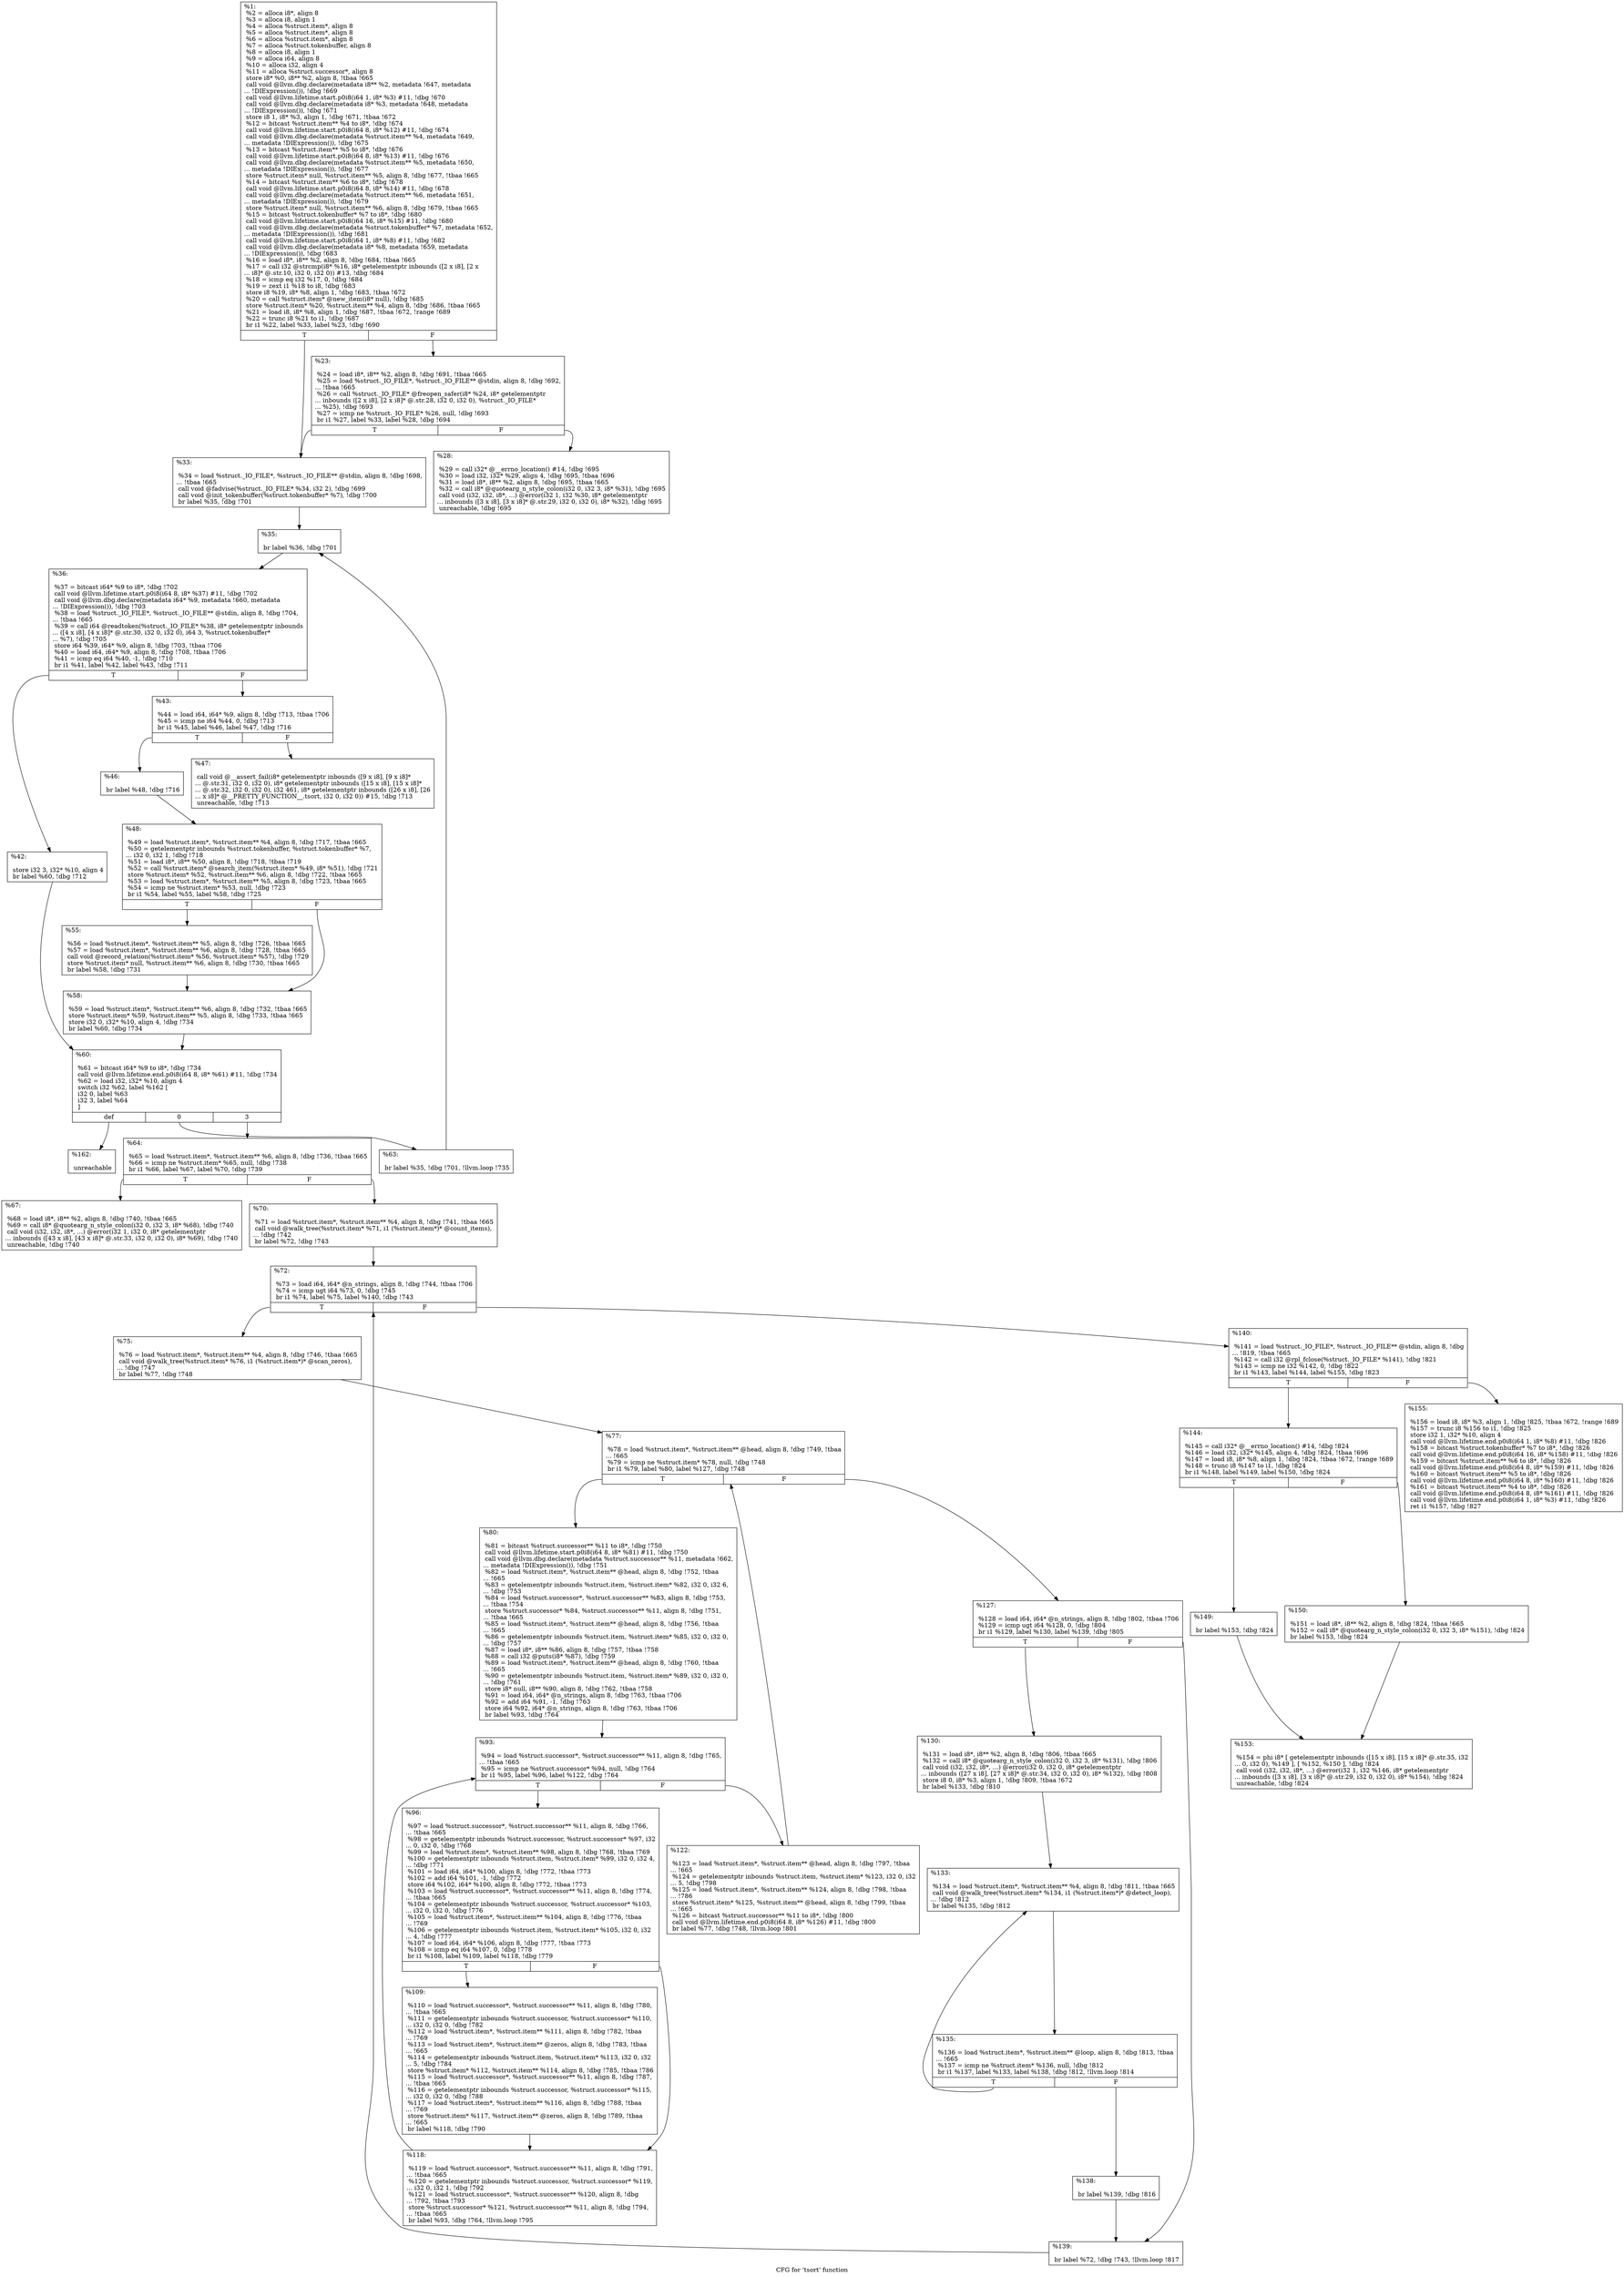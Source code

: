 digraph "CFG for 'tsort' function" {
	label="CFG for 'tsort' function";

	Node0x1b8fa80 [shape=record,label="{%1:\l  %2 = alloca i8*, align 8\l  %3 = alloca i8, align 1\l  %4 = alloca %struct.item*, align 8\l  %5 = alloca %struct.item*, align 8\l  %6 = alloca %struct.item*, align 8\l  %7 = alloca %struct.tokenbuffer, align 8\l  %8 = alloca i8, align 1\l  %9 = alloca i64, align 8\l  %10 = alloca i32, align 4\l  %11 = alloca %struct.successor*, align 8\l  store i8* %0, i8** %2, align 8, !tbaa !665\l  call void @llvm.dbg.declare(metadata i8** %2, metadata !647, metadata\l... !DIExpression()), !dbg !669\l  call void @llvm.lifetime.start.p0i8(i64 1, i8* %3) #11, !dbg !670\l  call void @llvm.dbg.declare(metadata i8* %3, metadata !648, metadata\l... !DIExpression()), !dbg !671\l  store i8 1, i8* %3, align 1, !dbg !671, !tbaa !672\l  %12 = bitcast %struct.item** %4 to i8*, !dbg !674\l  call void @llvm.lifetime.start.p0i8(i64 8, i8* %12) #11, !dbg !674\l  call void @llvm.dbg.declare(metadata %struct.item** %4, metadata !649,\l... metadata !DIExpression()), !dbg !675\l  %13 = bitcast %struct.item** %5 to i8*, !dbg !676\l  call void @llvm.lifetime.start.p0i8(i64 8, i8* %13) #11, !dbg !676\l  call void @llvm.dbg.declare(metadata %struct.item** %5, metadata !650,\l... metadata !DIExpression()), !dbg !677\l  store %struct.item* null, %struct.item** %5, align 8, !dbg !677, !tbaa !665\l  %14 = bitcast %struct.item** %6 to i8*, !dbg !678\l  call void @llvm.lifetime.start.p0i8(i64 8, i8* %14) #11, !dbg !678\l  call void @llvm.dbg.declare(metadata %struct.item** %6, metadata !651,\l... metadata !DIExpression()), !dbg !679\l  store %struct.item* null, %struct.item** %6, align 8, !dbg !679, !tbaa !665\l  %15 = bitcast %struct.tokenbuffer* %7 to i8*, !dbg !680\l  call void @llvm.lifetime.start.p0i8(i64 16, i8* %15) #11, !dbg !680\l  call void @llvm.dbg.declare(metadata %struct.tokenbuffer* %7, metadata !652,\l... metadata !DIExpression()), !dbg !681\l  call void @llvm.lifetime.start.p0i8(i64 1, i8* %8) #11, !dbg !682\l  call void @llvm.dbg.declare(metadata i8* %8, metadata !659, metadata\l... !DIExpression()), !dbg !683\l  %16 = load i8*, i8** %2, align 8, !dbg !684, !tbaa !665\l  %17 = call i32 @strcmp(i8* %16, i8* getelementptr inbounds ([2 x i8], [2 x\l... i8]* @.str.10, i32 0, i32 0)) #13, !dbg !684\l  %18 = icmp eq i32 %17, 0, !dbg !684\l  %19 = zext i1 %18 to i8, !dbg !683\l  store i8 %19, i8* %8, align 1, !dbg !683, !tbaa !672\l  %20 = call %struct.item* @new_item(i8* null), !dbg !685\l  store %struct.item* %20, %struct.item** %4, align 8, !dbg !686, !tbaa !665\l  %21 = load i8, i8* %8, align 1, !dbg !687, !tbaa !672, !range !689\l  %22 = trunc i8 %21 to i1, !dbg !687\l  br i1 %22, label %33, label %23, !dbg !690\l|{<s0>T|<s1>F}}"];
	Node0x1b8fa80:s0 -> Node0x1b82d60;
	Node0x1b8fa80:s1 -> Node0x1b82cc0;
	Node0x1b82cc0 [shape=record,label="{%23:\l\l  %24 = load i8*, i8** %2, align 8, !dbg !691, !tbaa !665\l  %25 = load %struct._IO_FILE*, %struct._IO_FILE** @stdin, align 8, !dbg !692,\l... !tbaa !665\l  %26 = call %struct._IO_FILE* @freopen_safer(i8* %24, i8* getelementptr\l... inbounds ([2 x i8], [2 x i8]* @.str.28, i32 0, i32 0), %struct._IO_FILE*\l... %25), !dbg !693\l  %27 = icmp ne %struct._IO_FILE* %26, null, !dbg !693\l  br i1 %27, label %33, label %28, !dbg !694\l|{<s0>T|<s1>F}}"];
	Node0x1b82cc0:s0 -> Node0x1b82d60;
	Node0x1b82cc0:s1 -> Node0x1b82d10;
	Node0x1b82d10 [shape=record,label="{%28:\l\l  %29 = call i32* @__errno_location() #14, !dbg !695\l  %30 = load i32, i32* %29, align 4, !dbg !695, !tbaa !696\l  %31 = load i8*, i8** %2, align 8, !dbg !695, !tbaa !665\l  %32 = call i8* @quotearg_n_style_colon(i32 0, i32 3, i8* %31), !dbg !695\l  call void (i32, i32, i8*, ...) @error(i32 1, i32 %30, i8* getelementptr\l... inbounds ([3 x i8], [3 x i8]* @.str.29, i32 0, i32 0), i8* %32), !dbg !695\l  unreachable, !dbg !695\l}"];
	Node0x1b82d60 [shape=record,label="{%33:\l\l  %34 = load %struct._IO_FILE*, %struct._IO_FILE** @stdin, align 8, !dbg !698,\l... !tbaa !665\l  call void @fadvise(%struct._IO_FILE* %34, i32 2), !dbg !699\l  call void @init_tokenbuffer(%struct.tokenbuffer* %7), !dbg !700\l  br label %35, !dbg !701\l}"];
	Node0x1b82d60 -> Node0x1b82db0;
	Node0x1b82db0 [shape=record,label="{%35:\l\l  br label %36, !dbg !701\l}"];
	Node0x1b82db0 -> Node0x1b82e00;
	Node0x1b82e00 [shape=record,label="{%36:\l\l  %37 = bitcast i64* %9 to i8*, !dbg !702\l  call void @llvm.lifetime.start.p0i8(i64 8, i8* %37) #11, !dbg !702\l  call void @llvm.dbg.declare(metadata i64* %9, metadata !660, metadata\l... !DIExpression()), !dbg !703\l  %38 = load %struct._IO_FILE*, %struct._IO_FILE** @stdin, align 8, !dbg !704,\l... !tbaa !665\l  %39 = call i64 @readtoken(%struct._IO_FILE* %38, i8* getelementptr inbounds\l... ([4 x i8], [4 x i8]* @.str.30, i32 0, i32 0), i64 3, %struct.tokenbuffer*\l... %7), !dbg !705\l  store i64 %39, i64* %9, align 8, !dbg !703, !tbaa !706\l  %40 = load i64, i64* %9, align 8, !dbg !708, !tbaa !706\l  %41 = icmp eq i64 %40, -1, !dbg !710\l  br i1 %41, label %42, label %43, !dbg !711\l|{<s0>T|<s1>F}}"];
	Node0x1b82e00:s0 -> Node0x1b82e50;
	Node0x1b82e00:s1 -> Node0x1b82ea0;
	Node0x1b82e50 [shape=record,label="{%42:\l\l  store i32 3, i32* %10, align 4\l  br label %60, !dbg !712\l}"];
	Node0x1b82e50 -> Node0x1b83080;
	Node0x1b82ea0 [shape=record,label="{%43:\l\l  %44 = load i64, i64* %9, align 8, !dbg !713, !tbaa !706\l  %45 = icmp ne i64 %44, 0, !dbg !713\l  br i1 %45, label %46, label %47, !dbg !716\l|{<s0>T|<s1>F}}"];
	Node0x1b82ea0:s0 -> Node0x1b82ef0;
	Node0x1b82ea0:s1 -> Node0x1b82f40;
	Node0x1b82ef0 [shape=record,label="{%46:\l\l  br label %48, !dbg !716\l}"];
	Node0x1b82ef0 -> Node0x1b82f90;
	Node0x1b82f40 [shape=record,label="{%47:\l\l  call void @__assert_fail(i8* getelementptr inbounds ([9 x i8], [9 x i8]*\l... @.str.31, i32 0, i32 0), i8* getelementptr inbounds ([15 x i8], [15 x i8]*\l... @.str.32, i32 0, i32 0), i32 461, i8* getelementptr inbounds ([26 x i8], [26\l... x i8]* @__PRETTY_FUNCTION__.tsort, i32 0, i32 0)) #15, !dbg !713\l  unreachable, !dbg !713\l}"];
	Node0x1b82f90 [shape=record,label="{%48:\l\l  %49 = load %struct.item*, %struct.item** %4, align 8, !dbg !717, !tbaa !665\l  %50 = getelementptr inbounds %struct.tokenbuffer, %struct.tokenbuffer* %7,\l... i32 0, i32 1, !dbg !718\l  %51 = load i8*, i8** %50, align 8, !dbg !718, !tbaa !719\l  %52 = call %struct.item* @search_item(%struct.item* %49, i8* %51), !dbg !721\l  store %struct.item* %52, %struct.item** %6, align 8, !dbg !722, !tbaa !665\l  %53 = load %struct.item*, %struct.item** %5, align 8, !dbg !723, !tbaa !665\l  %54 = icmp ne %struct.item* %53, null, !dbg !723\l  br i1 %54, label %55, label %58, !dbg !725\l|{<s0>T|<s1>F}}"];
	Node0x1b82f90:s0 -> Node0x1b82fe0;
	Node0x1b82f90:s1 -> Node0x1b83030;
	Node0x1b82fe0 [shape=record,label="{%55:\l\l  %56 = load %struct.item*, %struct.item** %5, align 8, !dbg !726, !tbaa !665\l  %57 = load %struct.item*, %struct.item** %6, align 8, !dbg !728, !tbaa !665\l  call void @record_relation(%struct.item* %56, %struct.item* %57), !dbg !729\l  store %struct.item* null, %struct.item** %6, align 8, !dbg !730, !tbaa !665\l  br label %58, !dbg !731\l}"];
	Node0x1b82fe0 -> Node0x1b83030;
	Node0x1b83030 [shape=record,label="{%58:\l\l  %59 = load %struct.item*, %struct.item** %6, align 8, !dbg !732, !tbaa !665\l  store %struct.item* %59, %struct.item** %5, align 8, !dbg !733, !tbaa !665\l  store i32 0, i32* %10, align 4, !dbg !734\l  br label %60, !dbg !734\l}"];
	Node0x1b83030 -> Node0x1b83080;
	Node0x1b83080 [shape=record,label="{%60:\l\l  %61 = bitcast i64* %9 to i8*, !dbg !734\l  call void @llvm.lifetime.end.p0i8(i64 8, i8* %61) #11, !dbg !734\l  %62 = load i32, i32* %10, align 4\l  switch i32 %62, label %162 [\l    i32 0, label %63\l    i32 3, label %64\l  ]\l|{<s0>def|<s1>0|<s2>3}}"];
	Node0x1b83080:s0 -> Node0x1b838a0;
	Node0x1b83080:s1 -> Node0x1b830d0;
	Node0x1b83080:s2 -> Node0x1b83120;
	Node0x1b830d0 [shape=record,label="{%63:\l\l  br label %35, !dbg !701, !llvm.loop !735\l}"];
	Node0x1b830d0 -> Node0x1b82db0;
	Node0x1b83120 [shape=record,label="{%64:\l\l  %65 = load %struct.item*, %struct.item** %6, align 8, !dbg !736, !tbaa !665\l  %66 = icmp ne %struct.item* %65, null, !dbg !738\l  br i1 %66, label %67, label %70, !dbg !739\l|{<s0>T|<s1>F}}"];
	Node0x1b83120:s0 -> Node0x1b83170;
	Node0x1b83120:s1 -> Node0x1b831c0;
	Node0x1b83170 [shape=record,label="{%67:\l\l  %68 = load i8*, i8** %2, align 8, !dbg !740, !tbaa !665\l  %69 = call i8* @quotearg_n_style_colon(i32 0, i32 3, i8* %68), !dbg !740\l  call void (i32, i32, i8*, ...) @error(i32 1, i32 0, i8* getelementptr\l... inbounds ([43 x i8], [43 x i8]* @.str.33, i32 0, i32 0), i8* %69), !dbg !740\l  unreachable, !dbg !740\l}"];
	Node0x1b831c0 [shape=record,label="{%70:\l\l  %71 = load %struct.item*, %struct.item** %4, align 8, !dbg !741, !tbaa !665\l  call void @walk_tree(%struct.item* %71, i1 (%struct.item*)* @count_items),\l... !dbg !742\l  br label %72, !dbg !743\l}"];
	Node0x1b831c0 -> Node0x1b83210;
	Node0x1b83210 [shape=record,label="{%72:\l\l  %73 = load i64, i64* @n_strings, align 8, !dbg !744, !tbaa !706\l  %74 = icmp ugt i64 %73, 0, !dbg !745\l  br i1 %74, label %75, label %140, !dbg !743\l|{<s0>T|<s1>F}}"];
	Node0x1b83210:s0 -> Node0x1b83260;
	Node0x1b83210:s1 -> Node0x1b836c0;
	Node0x1b83260 [shape=record,label="{%75:\l\l  %76 = load %struct.item*, %struct.item** %4, align 8, !dbg !746, !tbaa !665\l  call void @walk_tree(%struct.item* %76, i1 (%struct.item*)* @scan_zeros),\l... !dbg !747\l  br label %77, !dbg !748\l}"];
	Node0x1b83260 -> Node0x1b832b0;
	Node0x1b832b0 [shape=record,label="{%77:\l\l  %78 = load %struct.item*, %struct.item** @head, align 8, !dbg !749, !tbaa\l... !665\l  %79 = icmp ne %struct.item* %78, null, !dbg !748\l  br i1 %79, label %80, label %127, !dbg !748\l|{<s0>T|<s1>F}}"];
	Node0x1b832b0:s0 -> Node0x1b83300;
	Node0x1b832b0:s1 -> Node0x1b834e0;
	Node0x1b83300 [shape=record,label="{%80:\l\l  %81 = bitcast %struct.successor** %11 to i8*, !dbg !750\l  call void @llvm.lifetime.start.p0i8(i64 8, i8* %81) #11, !dbg !750\l  call void @llvm.dbg.declare(metadata %struct.successor** %11, metadata !662,\l... metadata !DIExpression()), !dbg !751\l  %82 = load %struct.item*, %struct.item** @head, align 8, !dbg !752, !tbaa\l... !665\l  %83 = getelementptr inbounds %struct.item, %struct.item* %82, i32 0, i32 6,\l... !dbg !753\l  %84 = load %struct.successor*, %struct.successor** %83, align 8, !dbg !753,\l... !tbaa !754\l  store %struct.successor* %84, %struct.successor** %11, align 8, !dbg !751,\l... !tbaa !665\l  %85 = load %struct.item*, %struct.item** @head, align 8, !dbg !756, !tbaa\l... !665\l  %86 = getelementptr inbounds %struct.item, %struct.item* %85, i32 0, i32 0,\l... !dbg !757\l  %87 = load i8*, i8** %86, align 8, !dbg !757, !tbaa !758\l  %88 = call i32 @puts(i8* %87), !dbg !759\l  %89 = load %struct.item*, %struct.item** @head, align 8, !dbg !760, !tbaa\l... !665\l  %90 = getelementptr inbounds %struct.item, %struct.item* %89, i32 0, i32 0,\l... !dbg !761\l  store i8* null, i8** %90, align 8, !dbg !762, !tbaa !758\l  %91 = load i64, i64* @n_strings, align 8, !dbg !763, !tbaa !706\l  %92 = add i64 %91, -1, !dbg !763\l  store i64 %92, i64* @n_strings, align 8, !dbg !763, !tbaa !706\l  br label %93, !dbg !764\l}"];
	Node0x1b83300 -> Node0x1b83350;
	Node0x1b83350 [shape=record,label="{%93:\l\l  %94 = load %struct.successor*, %struct.successor** %11, align 8, !dbg !765,\l... !tbaa !665\l  %95 = icmp ne %struct.successor* %94, null, !dbg !764\l  br i1 %95, label %96, label %122, !dbg !764\l|{<s0>T|<s1>F}}"];
	Node0x1b83350:s0 -> Node0x1b833a0;
	Node0x1b83350:s1 -> Node0x1b83490;
	Node0x1b833a0 [shape=record,label="{%96:\l\l  %97 = load %struct.successor*, %struct.successor** %11, align 8, !dbg !766,\l... !tbaa !665\l  %98 = getelementptr inbounds %struct.successor, %struct.successor* %97, i32\l... 0, i32 0, !dbg !768\l  %99 = load %struct.item*, %struct.item** %98, align 8, !dbg !768, !tbaa !769\l  %100 = getelementptr inbounds %struct.item, %struct.item* %99, i32 0, i32 4,\l... !dbg !771\l  %101 = load i64, i64* %100, align 8, !dbg !772, !tbaa !773\l  %102 = add i64 %101, -1, !dbg !772\l  store i64 %102, i64* %100, align 8, !dbg !772, !tbaa !773\l  %103 = load %struct.successor*, %struct.successor** %11, align 8, !dbg !774,\l... !tbaa !665\l  %104 = getelementptr inbounds %struct.successor, %struct.successor* %103,\l... i32 0, i32 0, !dbg !776\l  %105 = load %struct.item*, %struct.item** %104, align 8, !dbg !776, !tbaa\l... !769\l  %106 = getelementptr inbounds %struct.item, %struct.item* %105, i32 0, i32\l... 4, !dbg !777\l  %107 = load i64, i64* %106, align 8, !dbg !777, !tbaa !773\l  %108 = icmp eq i64 %107, 0, !dbg !778\l  br i1 %108, label %109, label %118, !dbg !779\l|{<s0>T|<s1>F}}"];
	Node0x1b833a0:s0 -> Node0x1b833f0;
	Node0x1b833a0:s1 -> Node0x1b83440;
	Node0x1b833f0 [shape=record,label="{%109:\l\l  %110 = load %struct.successor*, %struct.successor** %11, align 8, !dbg !780,\l... !tbaa !665\l  %111 = getelementptr inbounds %struct.successor, %struct.successor* %110,\l... i32 0, i32 0, !dbg !782\l  %112 = load %struct.item*, %struct.item** %111, align 8, !dbg !782, !tbaa\l... !769\l  %113 = load %struct.item*, %struct.item** @zeros, align 8, !dbg !783, !tbaa\l... !665\l  %114 = getelementptr inbounds %struct.item, %struct.item* %113, i32 0, i32\l... 5, !dbg !784\l  store %struct.item* %112, %struct.item** %114, align 8, !dbg !785, !tbaa !786\l  %115 = load %struct.successor*, %struct.successor** %11, align 8, !dbg !787,\l... !tbaa !665\l  %116 = getelementptr inbounds %struct.successor, %struct.successor* %115,\l... i32 0, i32 0, !dbg !788\l  %117 = load %struct.item*, %struct.item** %116, align 8, !dbg !788, !tbaa\l... !769\l  store %struct.item* %117, %struct.item** @zeros, align 8, !dbg !789, !tbaa\l... !665\l  br label %118, !dbg !790\l}"];
	Node0x1b833f0 -> Node0x1b83440;
	Node0x1b83440 [shape=record,label="{%118:\l\l  %119 = load %struct.successor*, %struct.successor** %11, align 8, !dbg !791,\l... !tbaa !665\l  %120 = getelementptr inbounds %struct.successor, %struct.successor* %119,\l... i32 0, i32 1, !dbg !792\l  %121 = load %struct.successor*, %struct.successor** %120, align 8, !dbg\l... !792, !tbaa !793\l  store %struct.successor* %121, %struct.successor** %11, align 8, !dbg !794,\l... !tbaa !665\l  br label %93, !dbg !764, !llvm.loop !795\l}"];
	Node0x1b83440 -> Node0x1b83350;
	Node0x1b83490 [shape=record,label="{%122:\l\l  %123 = load %struct.item*, %struct.item** @head, align 8, !dbg !797, !tbaa\l... !665\l  %124 = getelementptr inbounds %struct.item, %struct.item* %123, i32 0, i32\l... 5, !dbg !798\l  %125 = load %struct.item*, %struct.item** %124, align 8, !dbg !798, !tbaa\l... !786\l  store %struct.item* %125, %struct.item** @head, align 8, !dbg !799, !tbaa\l... !665\l  %126 = bitcast %struct.successor** %11 to i8*, !dbg !800\l  call void @llvm.lifetime.end.p0i8(i64 8, i8* %126) #11, !dbg !800\l  br label %77, !dbg !748, !llvm.loop !801\l}"];
	Node0x1b83490 -> Node0x1b832b0;
	Node0x1b834e0 [shape=record,label="{%127:\l\l  %128 = load i64, i64* @n_strings, align 8, !dbg !802, !tbaa !706\l  %129 = icmp ugt i64 %128, 0, !dbg !804\l  br i1 %129, label %130, label %139, !dbg !805\l|{<s0>T|<s1>F}}"];
	Node0x1b834e0:s0 -> Node0x1b83530;
	Node0x1b834e0:s1 -> Node0x1b83670;
	Node0x1b83530 [shape=record,label="{%130:\l\l  %131 = load i8*, i8** %2, align 8, !dbg !806, !tbaa !665\l  %132 = call i8* @quotearg_n_style_colon(i32 0, i32 3, i8* %131), !dbg !806\l  call void (i32, i32, i8*, ...) @error(i32 0, i32 0, i8* getelementptr\l... inbounds ([27 x i8], [27 x i8]* @.str.34, i32 0, i32 0), i8* %132), !dbg !808\l  store i8 0, i8* %3, align 1, !dbg !809, !tbaa !672\l  br label %133, !dbg !810\l}"];
	Node0x1b83530 -> Node0x1b83580;
	Node0x1b83580 [shape=record,label="{%133:\l\l  %134 = load %struct.item*, %struct.item** %4, align 8, !dbg !811, !tbaa !665\l  call void @walk_tree(%struct.item* %134, i1 (%struct.item*)* @detect_loop),\l... !dbg !812\l  br label %135, !dbg !812\l}"];
	Node0x1b83580 -> Node0x1b835d0;
	Node0x1b835d0 [shape=record,label="{%135:\l\l  %136 = load %struct.item*, %struct.item** @loop, align 8, !dbg !813, !tbaa\l... !665\l  %137 = icmp ne %struct.item* %136, null, !dbg !812\l  br i1 %137, label %133, label %138, !dbg !812, !llvm.loop !814\l|{<s0>T|<s1>F}}"];
	Node0x1b835d0:s0 -> Node0x1b83580;
	Node0x1b835d0:s1 -> Node0x1b83620;
	Node0x1b83620 [shape=record,label="{%138:\l\l  br label %139, !dbg !816\l}"];
	Node0x1b83620 -> Node0x1b83670;
	Node0x1b83670 [shape=record,label="{%139:\l\l  br label %72, !dbg !743, !llvm.loop !817\l}"];
	Node0x1b83670 -> Node0x1b83210;
	Node0x1b836c0 [shape=record,label="{%140:\l\l  %141 = load %struct._IO_FILE*, %struct._IO_FILE** @stdin, align 8, !dbg\l... !819, !tbaa !665\l  %142 = call i32 @rpl_fclose(%struct._IO_FILE* %141), !dbg !821\l  %143 = icmp ne i32 %142, 0, !dbg !822\l  br i1 %143, label %144, label %155, !dbg !823\l|{<s0>T|<s1>F}}"];
	Node0x1b836c0:s0 -> Node0x1b83710;
	Node0x1b836c0:s1 -> Node0x1b83850;
	Node0x1b83710 [shape=record,label="{%144:\l\l  %145 = call i32* @__errno_location() #14, !dbg !824\l  %146 = load i32, i32* %145, align 4, !dbg !824, !tbaa !696\l  %147 = load i8, i8* %8, align 1, !dbg !824, !tbaa !672, !range !689\l  %148 = trunc i8 %147 to i1, !dbg !824\l  br i1 %148, label %149, label %150, !dbg !824\l|{<s0>T|<s1>F}}"];
	Node0x1b83710:s0 -> Node0x1b83760;
	Node0x1b83710:s1 -> Node0x1b837b0;
	Node0x1b83760 [shape=record,label="{%149:\l\l  br label %153, !dbg !824\l}"];
	Node0x1b83760 -> Node0x1b83800;
	Node0x1b837b0 [shape=record,label="{%150:\l\l  %151 = load i8*, i8** %2, align 8, !dbg !824, !tbaa !665\l  %152 = call i8* @quotearg_n_style_colon(i32 0, i32 3, i8* %151), !dbg !824\l  br label %153, !dbg !824\l}"];
	Node0x1b837b0 -> Node0x1b83800;
	Node0x1b83800 [shape=record,label="{%153:\l\l  %154 = phi i8* [ getelementptr inbounds ([15 x i8], [15 x i8]* @.str.35, i32\l... 0, i32 0), %149 ], [ %152, %150 ], !dbg !824\l  call void (i32, i32, i8*, ...) @error(i32 1, i32 %146, i8* getelementptr\l... inbounds ([3 x i8], [3 x i8]* @.str.29, i32 0, i32 0), i8* %154), !dbg !824\l  unreachable, !dbg !824\l}"];
	Node0x1b83850 [shape=record,label="{%155:\l\l  %156 = load i8, i8* %3, align 1, !dbg !825, !tbaa !672, !range !689\l  %157 = trunc i8 %156 to i1, !dbg !825\l  store i32 1, i32* %10, align 4\l  call void @llvm.lifetime.end.p0i8(i64 1, i8* %8) #11, !dbg !826\l  %158 = bitcast %struct.tokenbuffer* %7 to i8*, !dbg !826\l  call void @llvm.lifetime.end.p0i8(i64 16, i8* %158) #11, !dbg !826\l  %159 = bitcast %struct.item** %6 to i8*, !dbg !826\l  call void @llvm.lifetime.end.p0i8(i64 8, i8* %159) #11, !dbg !826\l  %160 = bitcast %struct.item** %5 to i8*, !dbg !826\l  call void @llvm.lifetime.end.p0i8(i64 8, i8* %160) #11, !dbg !826\l  %161 = bitcast %struct.item** %4 to i8*, !dbg !826\l  call void @llvm.lifetime.end.p0i8(i64 8, i8* %161) #11, !dbg !826\l  call void @llvm.lifetime.end.p0i8(i64 1, i8* %3) #11, !dbg !826\l  ret i1 %157, !dbg !827\l}"];
	Node0x1b838a0 [shape=record,label="{%162:\l\l  unreachable\l}"];
}
